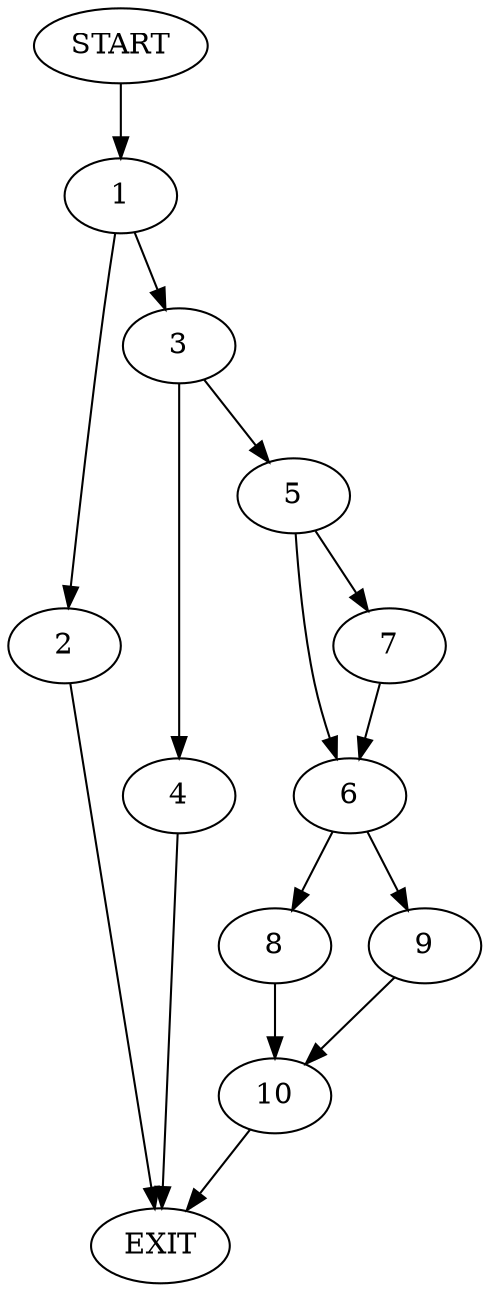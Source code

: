 digraph {
0 [label="START"]
11 [label="EXIT"]
0 -> 1
1 -> 2
1 -> 3
3 -> 4
3 -> 5
2 -> 11
4 -> 11
5 -> 6
5 -> 7
6 -> 8
6 -> 9
7 -> 6
8 -> 10
9 -> 10
10 -> 11
}
